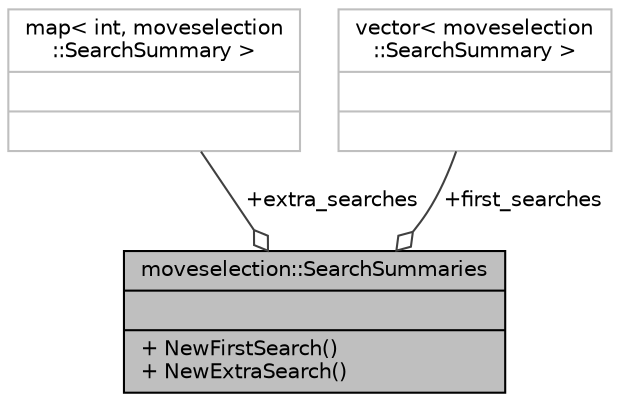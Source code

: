 digraph "moveselection::SearchSummaries"
{
 // LATEX_PDF_SIZE
  edge [fontname="Helvetica",fontsize="10",labelfontname="Helvetica",labelfontsize="10"];
  node [fontname="Helvetica",fontsize="10",shape=record];
  Node1 [label="{moveselection::SearchSummaries\n||+ NewFirstSearch()\l+ NewExtraSearch()\l}",height=0.2,width=0.4,color="black", fillcolor="grey75", style="filled", fontcolor="black",tooltip="Stores a moveselection::SearchSummary for each moveselection::MinimaxMoveEvaluator...."];
  Node2 -> Node1 [color="grey25",fontsize="10",style="solid",label=" +extra_searches" ,arrowhead="odiamond",fontname="Helvetica"];
  Node2 [label="{map\< int, moveselection\l::SearchSummary \>\n||}",height=0.2,width=0.4,color="grey75", fillcolor="white", style="filled",tooltip=" "];
  Node3 -> Node1 [color="grey25",fontsize="10",style="solid",label=" +first_searches" ,arrowhead="odiamond",fontname="Helvetica"];
  Node3 [label="{vector\< moveselection\l::SearchSummary \>\n||}",height=0.2,width=0.4,color="grey75", fillcolor="white", style="filled",tooltip=" "];
}
